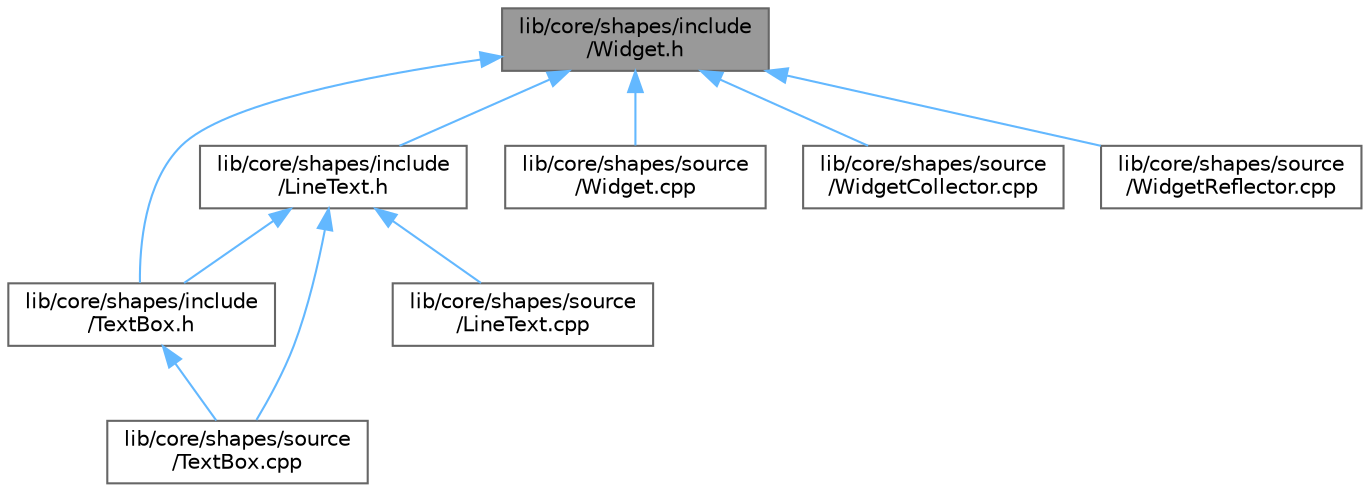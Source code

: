 digraph "lib/core/shapes/include/Widget.h"
{
 // LATEX_PDF_SIZE
  bgcolor="transparent";
  edge [fontname=Helvetica,fontsize=10,labelfontname=Helvetica,labelfontsize=10];
  node [fontname=Helvetica,fontsize=10,shape=box,height=0.2,width=0.4];
  Node1 [id="Node000001",label="lib/core/shapes/include\l/Widget.h",height=0.2,width=0.4,color="gray40", fillcolor="grey60", style="filled", fontcolor="black",tooltip=" "];
  Node1 -> Node2 [id="edge1_Node000001_Node000002",dir="back",color="steelblue1",style="solid",tooltip=" "];
  Node2 [id="Node000002",label="lib/core/shapes/include\l/LineText.h",height=0.2,width=0.4,color="grey40", fillcolor="white", style="filled",URL="$_line_text_8h.html",tooltip=" "];
  Node2 -> Node3 [id="edge2_Node000002_Node000003",dir="back",color="steelblue1",style="solid",tooltip=" "];
  Node3 [id="Node000003",label="lib/core/shapes/include\l/TextBox.h",height=0.2,width=0.4,color="grey40", fillcolor="white", style="filled",URL="$_text_box_8h.html",tooltip=" "];
  Node3 -> Node4 [id="edge3_Node000003_Node000004",dir="back",color="steelblue1",style="solid",tooltip=" "];
  Node4 [id="Node000004",label="lib/core/shapes/source\l/TextBox.cpp",height=0.2,width=0.4,color="grey40", fillcolor="white", style="filled",URL="$_text_box_8cpp.html",tooltip=" "];
  Node2 -> Node5 [id="edge4_Node000002_Node000005",dir="back",color="steelblue1",style="solid",tooltip=" "];
  Node5 [id="Node000005",label="lib/core/shapes/source\l/LineText.cpp",height=0.2,width=0.4,color="grey40", fillcolor="white", style="filled",URL="$_line_text_8cpp.html",tooltip=" "];
  Node2 -> Node4 [id="edge5_Node000002_Node000004",dir="back",color="steelblue1",style="solid",tooltip=" "];
  Node1 -> Node3 [id="edge6_Node000001_Node000003",dir="back",color="steelblue1",style="solid",tooltip=" "];
  Node1 -> Node6 [id="edge7_Node000001_Node000006",dir="back",color="steelblue1",style="solid",tooltip=" "];
  Node6 [id="Node000006",label="lib/core/shapes/source\l/Widget.cpp",height=0.2,width=0.4,color="grey40", fillcolor="white", style="filled",URL="$_widget_8cpp.html",tooltip=" "];
  Node1 -> Node7 [id="edge8_Node000001_Node000007",dir="back",color="steelblue1",style="solid",tooltip=" "];
  Node7 [id="Node000007",label="lib/core/shapes/source\l/WidgetCollector.cpp",height=0.2,width=0.4,color="grey40", fillcolor="white", style="filled",URL="$_widget_collector_8cpp.html",tooltip=" "];
  Node1 -> Node8 [id="edge9_Node000001_Node000008",dir="back",color="steelblue1",style="solid",tooltip=" "];
  Node8 [id="Node000008",label="lib/core/shapes/source\l/WidgetReflector.cpp",height=0.2,width=0.4,color="grey40", fillcolor="white", style="filled",URL="$_widget_reflector_8cpp.html",tooltip=" "];
}
